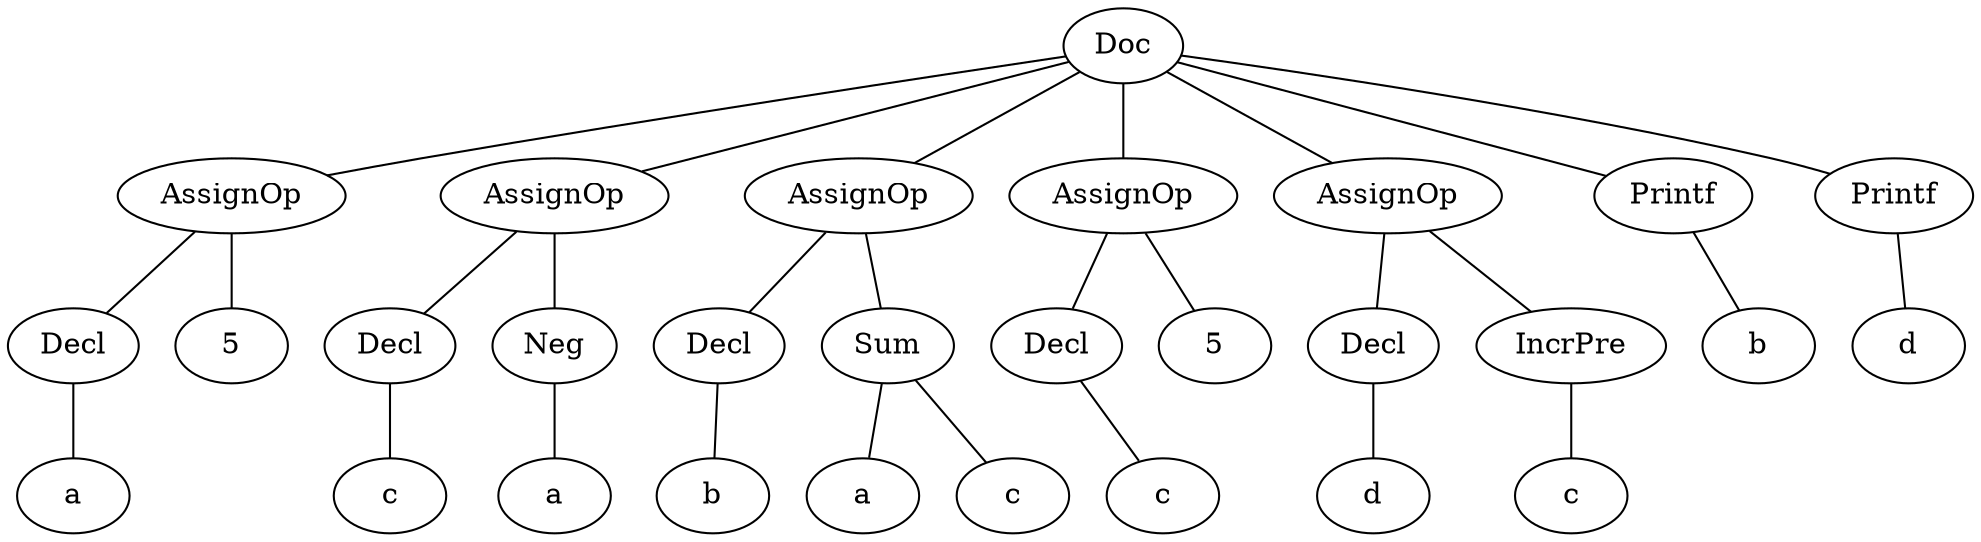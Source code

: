 graph G {
1 [label=Doc];
2 [label=AssignOp];
3 [label=Decl];
4 [label=a];
3 -- 4;
2 -- 3;
5 [label=5];
2 -- 5;
1 -- 2;
6 [label=AssignOp];
7 [label=Decl];
8 [label=c];
7 -- 8;
6 -- 7;
9 [label=Neg];
10 [label=a];
9 -- 10;
6 -- 9;
1 -- 6;
11 [label=AssignOp];
12 [label=Decl];
13 [label=b];
12 -- 13;
11 -- 12;
14 [label=Sum];
15 [label=a];
14 -- 15;
16 [label=c];
14 -- 16;
11 -- 14;
1 -- 11;
17 [label=AssignOp];
18 [label=Decl];
19 [label=c];
18 -- 19;
17 -- 18;
20 [label=5];
17 -- 20;
1 -- 17;
21 [label=AssignOp];
22 [label=Decl];
23 [label=d];
22 -- 23;
21 -- 22;
24 [label=IncrPre];
25 [label=c];
24 -- 25;
21 -- 24;
1 -- 21;
26 [label=Printf];
27 [label=b];
26 -- 27;
1 -- 26;
28 [label=Printf];
29 [label=d];
28 -- 29;
1 -- 28;
}
